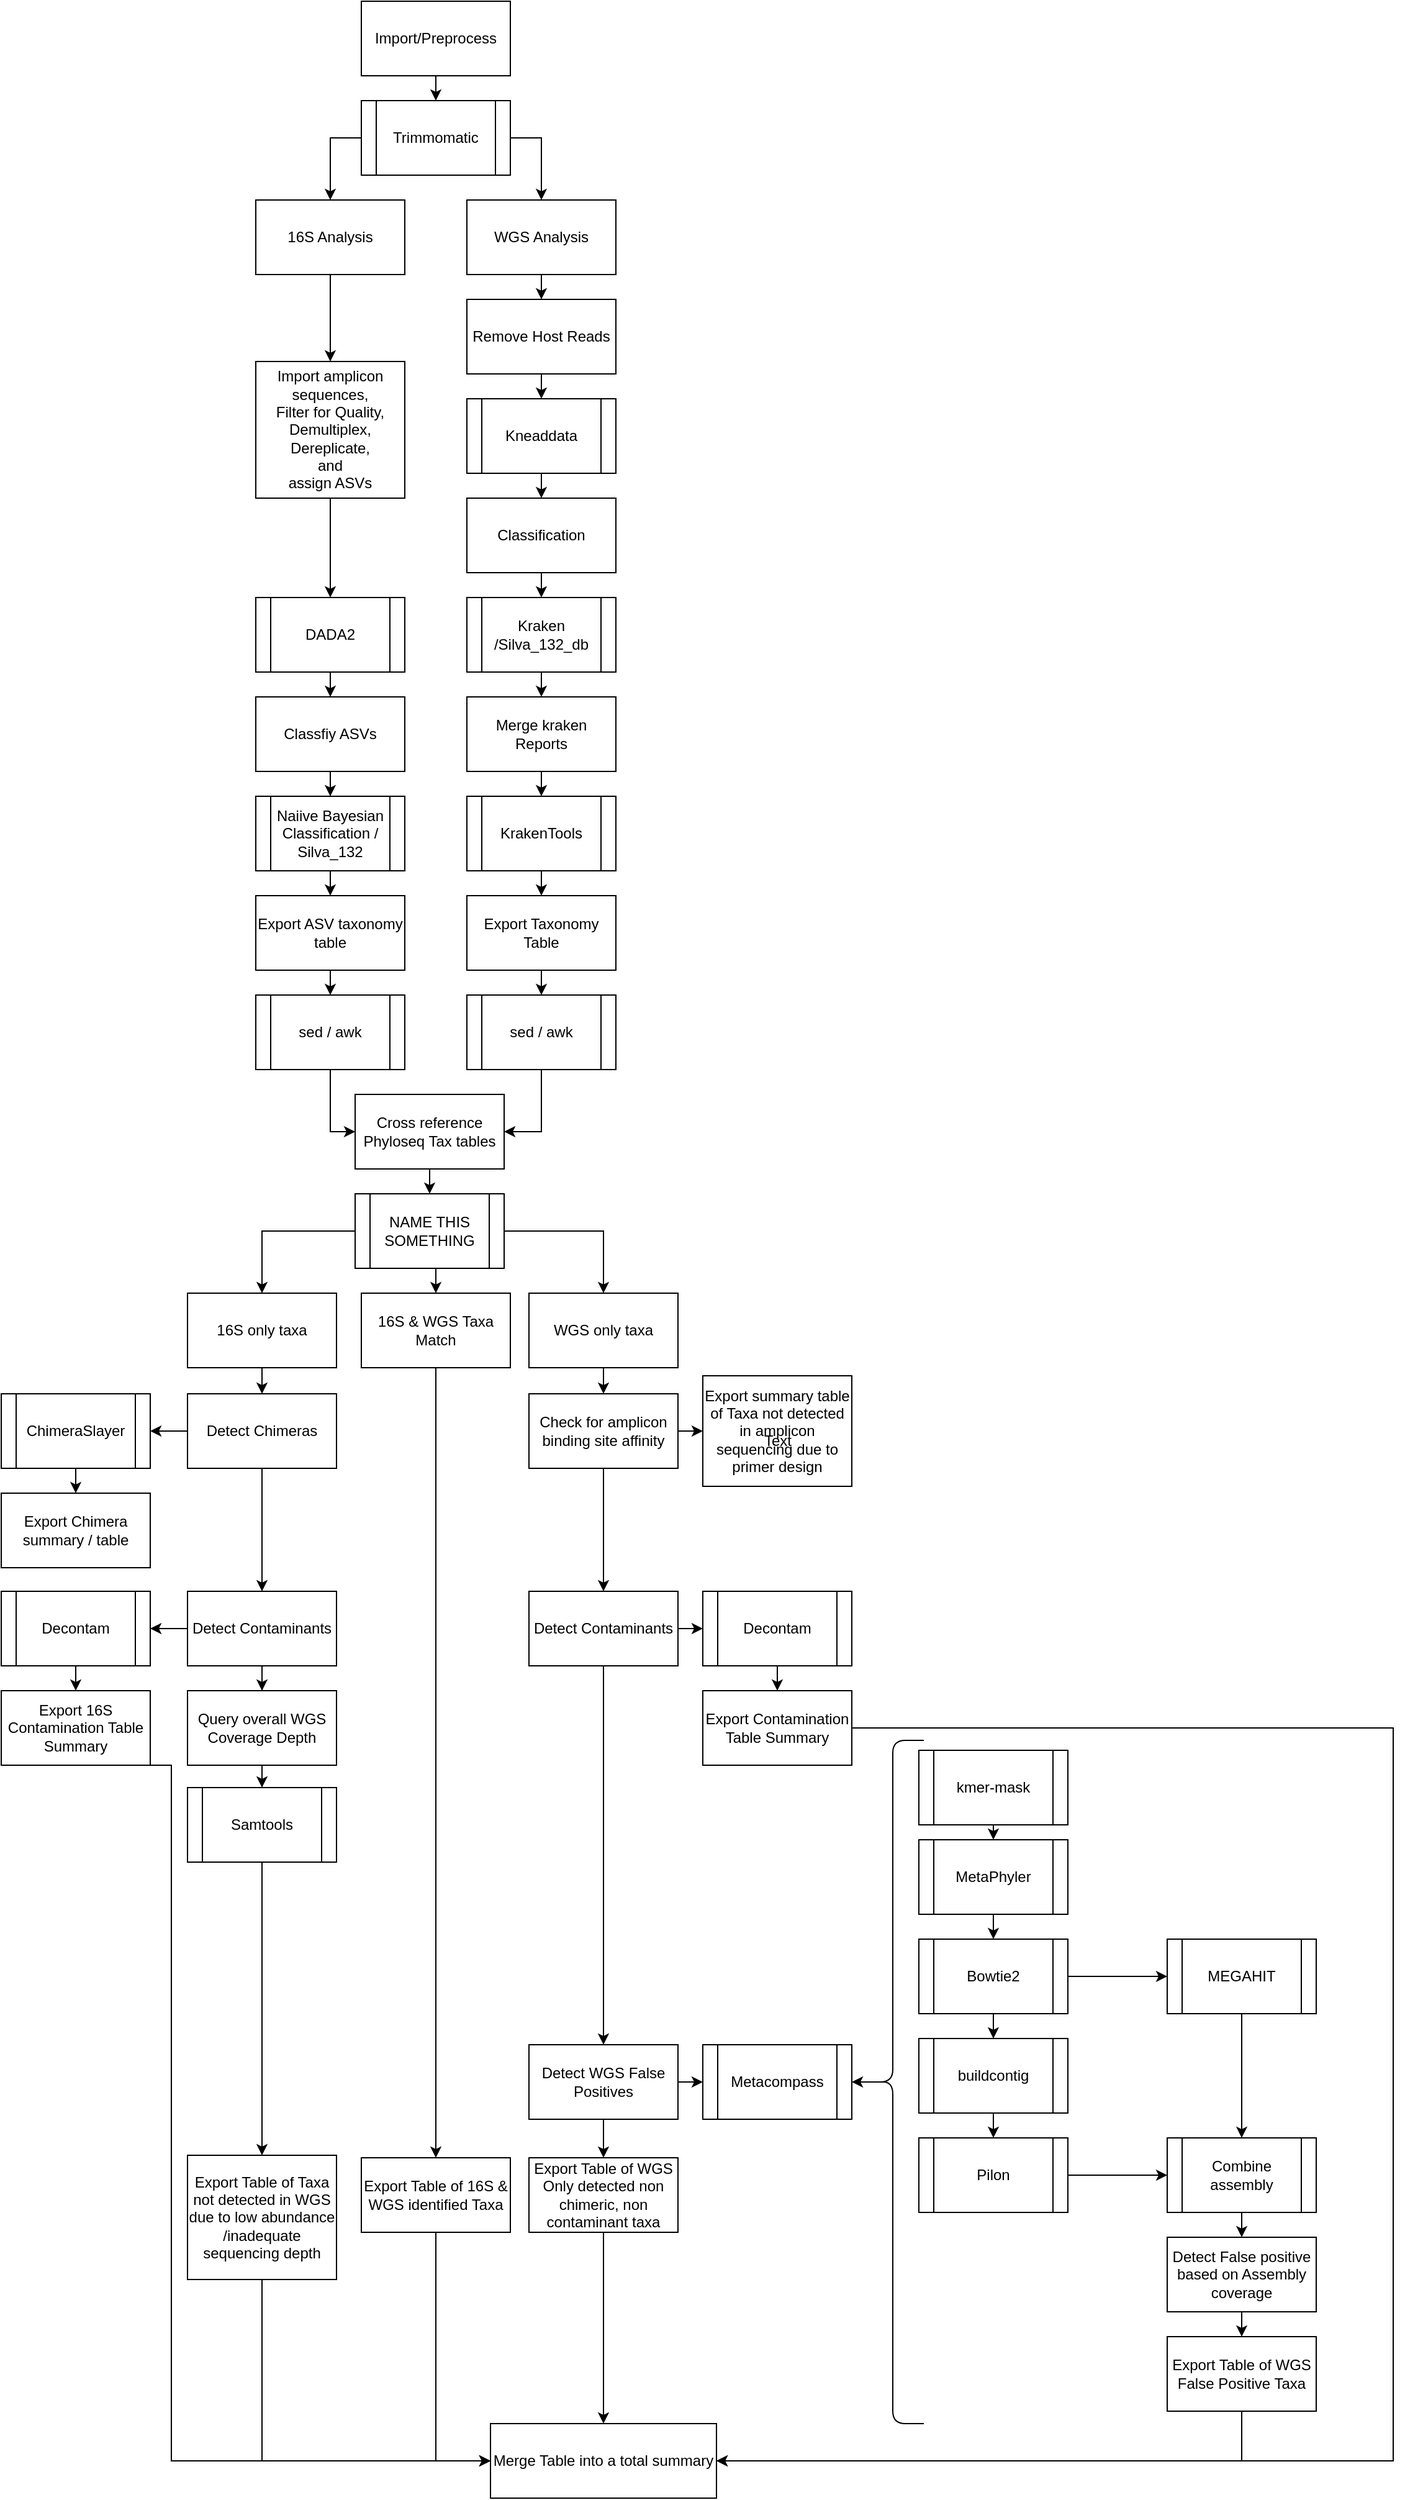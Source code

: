 <mxfile version="12.8.1" type="github">
  <diagram id="aIfodTEEhpYNLTLujZq8" name="Page-1">
    <mxGraphModel dx="1896" dy="1017" grid="1" gridSize="10" guides="1" tooltips="1" connect="1" arrows="1" fold="1" page="1" pageScale="1" pageWidth="850" pageHeight="1100" math="0" shadow="0">
      <root>
        <mxCell id="0" />
        <mxCell id="1" parent="0" />
        <mxCell id="oXm43p7kd8g7W8P687fT-4" value="" style="group" vertex="1" connectable="0" parent="1">
          <mxGeometry x="329" y="96" width="1059" height="2010" as="geometry" />
        </mxCell>
        <mxCell id="oXm43p7kd8g7W8P687fT-2" value="" style="group" vertex="1" connectable="0" parent="oXm43p7kd8g7W8P687fT-4">
          <mxGeometry width="1059" height="2010" as="geometry" />
        </mxCell>
        <mxCell id="L1kEnAJ-R0f61a4gFqN5-141" style="edgeStyle=elbowEdgeStyle;rounded=0;orthogonalLoop=1;jettySize=auto;html=1;exitX=0;exitY=0.5;exitDx=0;exitDy=0;entryX=0.5;entryY=0;entryDx=0;entryDy=0;" parent="oXm43p7kd8g7W8P687fT-2" source="vO8cuKI6ajwZZJrB0dNT-3" target="vO8cuKI6ajwZZJrB0dNT-1" edge="1">
          <mxGeometry relative="1" as="geometry">
            <Array as="points">
              <mxPoint x="265" y="130" />
            </Array>
          </mxGeometry>
        </mxCell>
        <mxCell id="oXm43p7kd8g7W8P687fT-1" value="" style="group;container=1;" vertex="1" connectable="0" parent="oXm43p7kd8g7W8P687fT-2">
          <mxGeometry width="1059" height="2010" as="geometry" />
        </mxCell>
        <mxCell id="vO8cuKI6ajwZZJrB0dNT-2" value="Import/Preprocess" style="rounded=0;whiteSpace=wrap;html=1;" parent="oXm43p7kd8g7W8P687fT-1" vertex="1">
          <mxGeometry x="290" width="120" height="60" as="geometry" />
        </mxCell>
        <mxCell id="vO8cuKI6ajwZZJrB0dNT-3" value="Trimmomatic" style="shape=process;whiteSpace=wrap;html=1;backgroundOutline=1;" parent="oXm43p7kd8g7W8P687fT-1" vertex="1">
          <mxGeometry x="290" y="80" width="120" height="60" as="geometry" />
        </mxCell>
        <mxCell id="vO8cuKI6ajwZZJrB0dNT-4" value="Remove Host Reads" style="rounded=0;whiteSpace=wrap;html=1;" parent="oXm43p7kd8g7W8P687fT-1" vertex="1">
          <mxGeometry x="375" y="240" width="120" height="60" as="geometry" />
        </mxCell>
        <mxCell id="vO8cuKI6ajwZZJrB0dNT-5" value="Kneaddata" style="shape=process;whiteSpace=wrap;html=1;backgroundOutline=1;" parent="oXm43p7kd8g7W8P687fT-1" vertex="1">
          <mxGeometry x="375" y="320" width="120" height="60" as="geometry" />
        </mxCell>
        <mxCell id="vO8cuKI6ajwZZJrB0dNT-6" value="Classification" style="rounded=0;whiteSpace=wrap;html=1;" parent="oXm43p7kd8g7W8P687fT-1" vertex="1">
          <mxGeometry x="375" y="400" width="120" height="60" as="geometry" />
        </mxCell>
        <mxCell id="vO8cuKI6ajwZZJrB0dNT-7" value="Kraken /Silva_132_db" style="shape=process;whiteSpace=wrap;html=1;backgroundOutline=1;" parent="oXm43p7kd8g7W8P687fT-1" vertex="1">
          <mxGeometry x="375" y="480" width="120" height="60" as="geometry" />
        </mxCell>
        <mxCell id="vO8cuKI6ajwZZJrB0dNT-8" value="Merge kraken Reports" style="rounded=0;whiteSpace=wrap;html=1;" parent="oXm43p7kd8g7W8P687fT-1" vertex="1">
          <mxGeometry x="375" y="560" width="120" height="60" as="geometry" />
        </mxCell>
        <mxCell id="vO8cuKI6ajwZZJrB0dNT-9" value="KrakenTools" style="shape=process;whiteSpace=wrap;html=1;backgroundOutline=1;" parent="oXm43p7kd8g7W8P687fT-1" vertex="1">
          <mxGeometry x="375" y="640" width="120" height="60" as="geometry" />
        </mxCell>
        <mxCell id="vO8cuKI6ajwZZJrB0dNT-10" value="WGS Analysis" style="rounded=0;whiteSpace=wrap;html=1;" parent="oXm43p7kd8g7W8P687fT-1" vertex="1">
          <mxGeometry x="375" y="160" width="120" height="60" as="geometry" />
        </mxCell>
        <mxCell id="L1kEnAJ-R0f61a4gFqN5-2" value="Export Taxonomy Table" style="rounded=0;whiteSpace=wrap;html=1;" parent="oXm43p7kd8g7W8P687fT-1" vertex="1">
          <mxGeometry x="375" y="720" width="120" height="60" as="geometry" />
        </mxCell>
        <mxCell id="L1kEnAJ-R0f61a4gFqN5-5" value="sed / awk" style="shape=process;whiteSpace=wrap;html=1;backgroundOutline=1;" parent="oXm43p7kd8g7W8P687fT-1" vertex="1">
          <mxGeometry x="375" y="800" width="120" height="60" as="geometry" />
        </mxCell>
        <mxCell id="L1kEnAJ-R0f61a4gFqN5-6" value="Cross reference Phyloseq Tax tables" style="rounded=0;whiteSpace=wrap;html=1;" parent="oXm43p7kd8g7W8P687fT-1" vertex="1">
          <mxGeometry x="285" y="880" width="120" height="60" as="geometry" />
        </mxCell>
        <mxCell id="L1kEnAJ-R0f61a4gFqN5-7" value="NAME THIS SOMETHING" style="shape=process;whiteSpace=wrap;html=1;backgroundOutline=1;" parent="oXm43p7kd8g7W8P687fT-1" vertex="1">
          <mxGeometry x="285" y="960" width="120" height="60" as="geometry" />
        </mxCell>
        <mxCell id="L1kEnAJ-R0f61a4gFqN5-8" value="16S only taxa" style="rounded=0;whiteSpace=wrap;html=1;" parent="oXm43p7kd8g7W8P687fT-1" vertex="1">
          <mxGeometry x="150" y="1040" width="120" height="60" as="geometry" />
        </mxCell>
        <mxCell id="L1kEnAJ-R0f61a4gFqN5-11" value="Detect Chimeras" style="rounded=0;whiteSpace=wrap;html=1;" parent="oXm43p7kd8g7W8P687fT-1" vertex="1">
          <mxGeometry x="150" y="1121" width="120" height="60" as="geometry" />
        </mxCell>
        <mxCell id="L1kEnAJ-R0f61a4gFqN5-25" value="Detect Contaminants" style="rounded=0;whiteSpace=wrap;html=1;" parent="oXm43p7kd8g7W8P687fT-1" vertex="1">
          <mxGeometry x="150" y="1280" width="120" height="60" as="geometry" />
        </mxCell>
        <mxCell id="L1kEnAJ-R0f61a4gFqN5-27" value="Query overall WGS Coverage Depth" style="rounded=0;whiteSpace=wrap;html=1;" parent="oXm43p7kd8g7W8P687fT-1" vertex="1">
          <mxGeometry x="150" y="1360" width="120" height="60" as="geometry" />
        </mxCell>
        <mxCell id="L1kEnAJ-R0f61a4gFqN5-9" value="16S &amp;amp; WGS Taxa Match" style="rounded=0;whiteSpace=wrap;html=1;" parent="oXm43p7kd8g7W8P687fT-1" vertex="1">
          <mxGeometry x="290" y="1040" width="120" height="60" as="geometry" />
        </mxCell>
        <mxCell id="L1kEnAJ-R0f61a4gFqN5-10" value="WGS only taxa" style="rounded=0;whiteSpace=wrap;html=1;" parent="oXm43p7kd8g7W8P687fT-1" vertex="1">
          <mxGeometry x="425" y="1040" width="120" height="60" as="geometry" />
        </mxCell>
        <mxCell id="L1kEnAJ-R0f61a4gFqN5-15" value="Check for amplicon binding site affinity" style="rounded=0;whiteSpace=wrap;html=1;" parent="oXm43p7kd8g7W8P687fT-1" vertex="1">
          <mxGeometry x="425" y="1121" width="120" height="60" as="geometry" />
        </mxCell>
        <mxCell id="L1kEnAJ-R0f61a4gFqN5-61" value="Export summary table of Taxa not detected in amplicon sequencing due to primer design" style="rounded=0;whiteSpace=wrap;html=1;" parent="oXm43p7kd8g7W8P687fT-1" vertex="1">
          <mxGeometry x="565" y="1106.5" width="120" height="89" as="geometry" />
        </mxCell>
        <mxCell id="L1kEnAJ-R0f61a4gFqN5-21" value="Detect Contaminants" style="rounded=0;whiteSpace=wrap;html=1;" parent="oXm43p7kd8g7W8P687fT-1" vertex="1">
          <mxGeometry x="425" y="1280" width="120" height="60" as="geometry" />
        </mxCell>
        <mxCell id="L1kEnAJ-R0f61a4gFqN5-68" value="Detect WGS False Positives" style="rounded=0;whiteSpace=wrap;html=1;" parent="oXm43p7kd8g7W8P687fT-1" vertex="1">
          <mxGeometry x="425" y="1645" width="120" height="60" as="geometry" />
        </mxCell>
        <mxCell id="L1kEnAJ-R0f61a4gFqN5-23" value="Export Table of WGS Only detected non chimeric, non contaminant taxa" style="rounded=0;whiteSpace=wrap;html=1;" parent="oXm43p7kd8g7W8P687fT-1" vertex="1">
          <mxGeometry x="425" y="1736" width="120" height="60" as="geometry" />
        </mxCell>
        <mxCell id="L1kEnAJ-R0f61a4gFqN5-52" value="Export Chimera summary / table" style="rounded=0;whiteSpace=wrap;html=1;labelBackgroundColor=#ffffff;" parent="oXm43p7kd8g7W8P687fT-1" vertex="1">
          <mxGeometry y="1201" width="120" height="60" as="geometry" />
        </mxCell>
        <mxCell id="L1kEnAJ-R0f61a4gFqN5-55" value="Export 16S Contamination Table Summary" style="rounded=0;whiteSpace=wrap;html=1;labelBackgroundColor=#ffffff;" parent="oXm43p7kd8g7W8P687fT-1" vertex="1">
          <mxGeometry y="1360" width="120" height="60" as="geometry" />
        </mxCell>
        <mxCell id="L1kEnAJ-R0f61a4gFqN5-57" value="Samtools" style="shape=process;whiteSpace=wrap;html=1;backgroundOutline=1;labelBackgroundColor=#ffffff;" parent="oXm43p7kd8g7W8P687fT-1" vertex="1">
          <mxGeometry x="150" y="1438" width="120" height="60" as="geometry" />
        </mxCell>
        <mxCell id="L1kEnAJ-R0f61a4gFqN5-63" value="Decontam" style="shape=process;whiteSpace=wrap;html=1;backgroundOutline=1;labelBackgroundColor=#ffffff;" parent="oXm43p7kd8g7W8P687fT-1" vertex="1">
          <mxGeometry x="565" y="1280" width="120" height="60" as="geometry" />
        </mxCell>
        <mxCell id="L1kEnAJ-R0f61a4gFqN5-65" value="Export Contamination Table Summary" style="rounded=0;whiteSpace=wrap;html=1;labelBackgroundColor=#ffffff;" parent="oXm43p7kd8g7W8P687fT-1" vertex="1">
          <mxGeometry x="565" y="1360" width="120" height="60" as="geometry" />
        </mxCell>
        <mxCell id="L1kEnAJ-R0f61a4gFqN5-74" value="Text" style="text;html=1;align=center;verticalAlign=middle;resizable=0;points=[];;autosize=1;" parent="oXm43p7kd8g7W8P687fT-1" vertex="1">
          <mxGeometry x="605" y="1149" width="40" height="20" as="geometry" />
        </mxCell>
        <mxCell id="L1kEnAJ-R0f61a4gFqN5-81" value="Metacompass" style="shape=process;whiteSpace=wrap;html=1;backgroundOutline=1;labelBackgroundColor=#ffffff;" parent="oXm43p7kd8g7W8P687fT-1" vertex="1">
          <mxGeometry x="565" y="1645" width="120" height="60" as="geometry" />
        </mxCell>
        <mxCell id="L1kEnAJ-R0f61a4gFqN5-83" value="" style="shape=curlyBracket;whiteSpace=wrap;html=1;rounded=1;labelBackgroundColor=#ffffff;" parent="oXm43p7kd8g7W8P687fT-1" vertex="1">
          <mxGeometry x="693" y="1400" width="50" height="550" as="geometry" />
        </mxCell>
        <mxCell id="L1kEnAJ-R0f61a4gFqN5-84" value="kmer-mask" style="shape=process;whiteSpace=wrap;html=1;backgroundOutline=1;labelBackgroundColor=#ffffff;" parent="oXm43p7kd8g7W8P687fT-1" vertex="1">
          <mxGeometry x="739" y="1408" width="120" height="60" as="geometry" />
        </mxCell>
        <mxCell id="L1kEnAJ-R0f61a4gFqN5-85" value="MetaPhyler" style="shape=process;whiteSpace=wrap;html=1;backgroundOutline=1;labelBackgroundColor=#ffffff;" parent="oXm43p7kd8g7W8P687fT-1" vertex="1">
          <mxGeometry x="739" y="1480" width="120" height="60" as="geometry" />
        </mxCell>
        <mxCell id="L1kEnAJ-R0f61a4gFqN5-87" value="Bowtie2" style="shape=process;whiteSpace=wrap;html=1;backgroundOutline=1;labelBackgroundColor=#ffffff;" parent="oXm43p7kd8g7W8P687fT-1" vertex="1">
          <mxGeometry x="739" y="1560" width="120" height="60" as="geometry" />
        </mxCell>
        <mxCell id="L1kEnAJ-R0f61a4gFqN5-95" value="MEGAHIT" style="shape=process;whiteSpace=wrap;html=1;backgroundOutline=1;labelBackgroundColor=#ffffff;" parent="oXm43p7kd8g7W8P687fT-1" vertex="1">
          <mxGeometry x="939" y="1560" width="120" height="60" as="geometry" />
        </mxCell>
        <mxCell id="L1kEnAJ-R0f61a4gFqN5-89" value="buildcontig" style="shape=process;whiteSpace=wrap;html=1;backgroundOutline=1;labelBackgroundColor=#ffffff;" parent="oXm43p7kd8g7W8P687fT-1" vertex="1">
          <mxGeometry x="739" y="1640" width="120" height="60" as="geometry" />
        </mxCell>
        <mxCell id="L1kEnAJ-R0f61a4gFqN5-91" value="Pilon" style="shape=process;whiteSpace=wrap;html=1;backgroundOutline=1;labelBackgroundColor=#ffffff;" parent="oXm43p7kd8g7W8P687fT-1" vertex="1">
          <mxGeometry x="739" y="1720" width="120" height="60" as="geometry" />
        </mxCell>
        <mxCell id="L1kEnAJ-R0f61a4gFqN5-93" value="Combine assembly" style="shape=process;whiteSpace=wrap;html=1;backgroundOutline=1;labelBackgroundColor=#ffffff;" parent="oXm43p7kd8g7W8P687fT-1" vertex="1">
          <mxGeometry x="939" y="1720" width="120" height="60" as="geometry" />
        </mxCell>
        <mxCell id="L1kEnAJ-R0f61a4gFqN5-100" value="Detect False positive based on Assembly coverage" style="rounded=0;whiteSpace=wrap;html=1;labelBackgroundColor=#ffffff;" parent="oXm43p7kd8g7W8P687fT-1" vertex="1">
          <mxGeometry x="939" y="1800" width="120" height="60" as="geometry" />
        </mxCell>
        <mxCell id="L1kEnAJ-R0f61a4gFqN5-119" value="Merge Table into a total summary" style="rounded=0;whiteSpace=wrap;html=1;labelBackgroundColor=#ffffff;" parent="oXm43p7kd8g7W8P687fT-1" vertex="1">
          <mxGeometry x="394" y="1950" width="182" height="60" as="geometry" />
        </mxCell>
        <mxCell id="L1kEnAJ-R0f61a4gFqN5-143" style="edgeStyle=elbowEdgeStyle;rounded=0;orthogonalLoop=1;jettySize=auto;html=1;exitX=0.5;exitY=1;exitDx=0;exitDy=0;entryX=0.5;entryY=0;entryDx=0;entryDy=0;" parent="oXm43p7kd8g7W8P687fT-1" source="vO8cuKI6ajwZZJrB0dNT-2" target="vO8cuKI6ajwZZJrB0dNT-3" edge="1">
          <mxGeometry relative="1" as="geometry" />
        </mxCell>
        <mxCell id="L1kEnAJ-R0f61a4gFqN5-134" style="edgeStyle=elbowEdgeStyle;rounded=0;orthogonalLoop=1;jettySize=auto;html=1;exitX=0.5;exitY=1;exitDx=0;exitDy=0;entryX=0.5;entryY=0;entryDx=0;entryDy=0;" parent="oXm43p7kd8g7W8P687fT-1" source="vO8cuKI6ajwZZJrB0dNT-4" target="vO8cuKI6ajwZZJrB0dNT-5" edge="1">
          <mxGeometry relative="1" as="geometry" />
        </mxCell>
        <mxCell id="L1kEnAJ-R0f61a4gFqN5-135" style="edgeStyle=elbowEdgeStyle;rounded=0;orthogonalLoop=1;jettySize=auto;html=1;exitX=0.5;exitY=1;exitDx=0;exitDy=0;" parent="oXm43p7kd8g7W8P687fT-1" source="vO8cuKI6ajwZZJrB0dNT-5" target="vO8cuKI6ajwZZJrB0dNT-6" edge="1">
          <mxGeometry relative="1" as="geometry" />
        </mxCell>
        <mxCell id="L1kEnAJ-R0f61a4gFqN5-136" style="edgeStyle=elbowEdgeStyle;rounded=0;orthogonalLoop=1;jettySize=auto;html=1;exitX=0.5;exitY=1;exitDx=0;exitDy=0;" parent="oXm43p7kd8g7W8P687fT-1" source="vO8cuKI6ajwZZJrB0dNT-6" target="vO8cuKI6ajwZZJrB0dNT-7" edge="1">
          <mxGeometry relative="1" as="geometry" />
        </mxCell>
        <mxCell id="L1kEnAJ-R0f61a4gFqN5-137" style="edgeStyle=elbowEdgeStyle;rounded=0;orthogonalLoop=1;jettySize=auto;html=1;exitX=0.5;exitY=1;exitDx=0;exitDy=0;" parent="oXm43p7kd8g7W8P687fT-1" source="vO8cuKI6ajwZZJrB0dNT-7" target="vO8cuKI6ajwZZJrB0dNT-8" edge="1">
          <mxGeometry relative="1" as="geometry" />
        </mxCell>
        <mxCell id="L1kEnAJ-R0f61a4gFqN5-138" style="edgeStyle=elbowEdgeStyle;rounded=0;orthogonalLoop=1;jettySize=auto;html=1;exitX=0.5;exitY=1;exitDx=0;exitDy=0;entryX=0.5;entryY=0;entryDx=0;entryDy=0;" parent="oXm43p7kd8g7W8P687fT-1" source="vO8cuKI6ajwZZJrB0dNT-8" target="vO8cuKI6ajwZZJrB0dNT-9" edge="1">
          <mxGeometry relative="1" as="geometry" />
        </mxCell>
        <mxCell id="L1kEnAJ-R0f61a4gFqN5-142" style="edgeStyle=elbowEdgeStyle;rounded=0;orthogonalLoop=1;jettySize=auto;html=1;exitX=1;exitY=0.5;exitDx=0;exitDy=0;entryX=0.5;entryY=0;entryDx=0;entryDy=0;" parent="oXm43p7kd8g7W8P687fT-1" source="vO8cuKI6ajwZZJrB0dNT-3" target="vO8cuKI6ajwZZJrB0dNT-10" edge="1">
          <mxGeometry relative="1" as="geometry">
            <Array as="points">
              <mxPoint x="435" y="134" />
              <mxPoint x="441" y="134" />
              <mxPoint x="512" y="236" />
            </Array>
          </mxGeometry>
        </mxCell>
        <mxCell id="L1kEnAJ-R0f61a4gFqN5-133" style="edgeStyle=elbowEdgeStyle;rounded=0;orthogonalLoop=1;jettySize=auto;html=1;exitX=0.5;exitY=1;exitDx=0;exitDy=0;entryX=0.5;entryY=0;entryDx=0;entryDy=0;" parent="oXm43p7kd8g7W8P687fT-1" source="vO8cuKI6ajwZZJrB0dNT-10" target="vO8cuKI6ajwZZJrB0dNT-4" edge="1">
          <mxGeometry relative="1" as="geometry" />
        </mxCell>
        <mxCell id="L1kEnAJ-R0f61a4gFqN5-139" style="edgeStyle=elbowEdgeStyle;rounded=0;orthogonalLoop=1;jettySize=auto;html=1;exitX=0.5;exitY=1;exitDx=0;exitDy=0;entryX=0.5;entryY=0;entryDx=0;entryDy=0;" parent="oXm43p7kd8g7W8P687fT-1" source="vO8cuKI6ajwZZJrB0dNT-9" target="L1kEnAJ-R0f61a4gFqN5-2" edge="1">
          <mxGeometry relative="1" as="geometry" />
        </mxCell>
        <mxCell id="L1kEnAJ-R0f61a4gFqN5-140" style="edgeStyle=elbowEdgeStyle;rounded=0;orthogonalLoop=1;jettySize=auto;html=1;exitX=0.5;exitY=1;exitDx=0;exitDy=0;entryX=0.5;entryY=0;entryDx=0;entryDy=0;" parent="oXm43p7kd8g7W8P687fT-1" source="L1kEnAJ-R0f61a4gFqN5-2" target="L1kEnAJ-R0f61a4gFqN5-5" edge="1">
          <mxGeometry relative="1" as="geometry" />
        </mxCell>
        <mxCell id="L1kEnAJ-R0f61a4gFqN5-115" style="edgeStyle=elbowEdgeStyle;rounded=0;orthogonalLoop=1;jettySize=auto;html=1;exitX=0.5;exitY=1;exitDx=0;exitDy=0;entryX=1;entryY=0.5;entryDx=0;entryDy=0;" parent="oXm43p7kd8g7W8P687fT-1" source="L1kEnAJ-R0f61a4gFqN5-5" target="L1kEnAJ-R0f61a4gFqN5-6" edge="1">
          <mxGeometry relative="1" as="geometry">
            <Array as="points">
              <mxPoint x="435" y="894" />
              <mxPoint x="512" y="986" />
            </Array>
          </mxGeometry>
        </mxCell>
        <mxCell id="L1kEnAJ-R0f61a4gFqN5-144" style="edgeStyle=elbowEdgeStyle;rounded=0;orthogonalLoop=1;jettySize=auto;html=1;exitX=0.5;exitY=1;exitDx=0;exitDy=0;entryX=0.5;entryY=0;entryDx=0;entryDy=0;" parent="oXm43p7kd8g7W8P687fT-1" source="L1kEnAJ-R0f61a4gFqN5-6" target="L1kEnAJ-R0f61a4gFqN5-7" edge="1">
          <mxGeometry relative="1" as="geometry" />
        </mxCell>
        <mxCell id="L1kEnAJ-R0f61a4gFqN5-19" style="edgeStyle=orthogonalEdgeStyle;rounded=0;orthogonalLoop=1;jettySize=auto;html=1;exitX=0;exitY=0.5;exitDx=0;exitDy=0;entryX=0.5;entryY=0;entryDx=0;entryDy=0;" parent="oXm43p7kd8g7W8P687fT-1" source="L1kEnAJ-R0f61a4gFqN5-7" target="L1kEnAJ-R0f61a4gFqN5-8" edge="1">
          <mxGeometry relative="1" as="geometry" />
        </mxCell>
        <mxCell id="L1kEnAJ-R0f61a4gFqN5-12" value="" style="edgeStyle=orthogonalEdgeStyle;rounded=0;orthogonalLoop=1;jettySize=auto;html=1;" parent="oXm43p7kd8g7W8P687fT-1" source="L1kEnAJ-R0f61a4gFqN5-8" target="L1kEnAJ-R0f61a4gFqN5-11" edge="1">
          <mxGeometry relative="1" as="geometry" />
        </mxCell>
        <mxCell id="L1kEnAJ-R0f61a4gFqN5-26" value="" style="edgeStyle=orthogonalEdgeStyle;rounded=0;orthogonalLoop=1;jettySize=auto;html=1;" parent="oXm43p7kd8g7W8P687fT-1" source="L1kEnAJ-R0f61a4gFqN5-11" target="L1kEnAJ-R0f61a4gFqN5-25" edge="1">
          <mxGeometry relative="1" as="geometry" />
        </mxCell>
        <mxCell id="L1kEnAJ-R0f61a4gFqN5-28" value="" style="edgeStyle=orthogonalEdgeStyle;rounded=0;orthogonalLoop=1;jettySize=auto;html=1;" parent="oXm43p7kd8g7W8P687fT-1" source="L1kEnAJ-R0f61a4gFqN5-25" target="L1kEnAJ-R0f61a4gFqN5-27" edge="1">
          <mxGeometry relative="1" as="geometry" />
        </mxCell>
        <mxCell id="L1kEnAJ-R0f61a4gFqN5-18" style="edgeStyle=orthogonalEdgeStyle;rounded=0;orthogonalLoop=1;jettySize=auto;html=1;exitX=0.5;exitY=1;exitDx=0;exitDy=0;entryX=0.5;entryY=0;entryDx=0;entryDy=0;" parent="oXm43p7kd8g7W8P687fT-1" source="L1kEnAJ-R0f61a4gFqN5-7" target="L1kEnAJ-R0f61a4gFqN5-9" edge="1">
          <mxGeometry relative="1" as="geometry" />
        </mxCell>
        <mxCell id="L1kEnAJ-R0f61a4gFqN5-20" style="edgeStyle=orthogonalEdgeStyle;rounded=0;orthogonalLoop=1;jettySize=auto;html=1;exitX=1;exitY=0.5;exitDx=0;exitDy=0;entryX=0.5;entryY=0;entryDx=0;entryDy=0;" parent="oXm43p7kd8g7W8P687fT-1" source="L1kEnAJ-R0f61a4gFqN5-7" target="L1kEnAJ-R0f61a4gFqN5-10" edge="1">
          <mxGeometry relative="1" as="geometry" />
        </mxCell>
        <mxCell id="L1kEnAJ-R0f61a4gFqN5-16" value="" style="edgeStyle=orthogonalEdgeStyle;rounded=0;orthogonalLoop=1;jettySize=auto;html=1;" parent="oXm43p7kd8g7W8P687fT-1" source="L1kEnAJ-R0f61a4gFqN5-10" target="L1kEnAJ-R0f61a4gFqN5-15" edge="1">
          <mxGeometry relative="1" as="geometry" />
        </mxCell>
        <mxCell id="L1kEnAJ-R0f61a4gFqN5-111" style="edgeStyle=elbowEdgeStyle;rounded=0;orthogonalLoop=1;jettySize=auto;html=1;exitX=1;exitY=0.5;exitDx=0;exitDy=0;" parent="oXm43p7kd8g7W8P687fT-1" source="L1kEnAJ-R0f61a4gFqN5-15" target="L1kEnAJ-R0f61a4gFqN5-61" edge="1">
          <mxGeometry relative="1" as="geometry" />
        </mxCell>
        <mxCell id="L1kEnAJ-R0f61a4gFqN5-22" value="" style="edgeStyle=orthogonalEdgeStyle;rounded=0;orthogonalLoop=1;jettySize=auto;html=1;" parent="oXm43p7kd8g7W8P687fT-1" source="L1kEnAJ-R0f61a4gFqN5-15" target="L1kEnAJ-R0f61a4gFqN5-21" edge="1">
          <mxGeometry relative="1" as="geometry" />
        </mxCell>
        <mxCell id="L1kEnAJ-R0f61a4gFqN5-69" value="" style="edgeStyle=elbowEdgeStyle;rounded=0;orthogonalLoop=1;jettySize=auto;html=1;" parent="oXm43p7kd8g7W8P687fT-1" source="L1kEnAJ-R0f61a4gFqN5-21" target="L1kEnAJ-R0f61a4gFqN5-68" edge="1">
          <mxGeometry relative="1" as="geometry" />
        </mxCell>
        <mxCell id="L1kEnAJ-R0f61a4gFqN5-110" style="edgeStyle=elbowEdgeStyle;rounded=0;orthogonalLoop=1;jettySize=auto;html=1;exitX=0.5;exitY=1;exitDx=0;exitDy=0;entryX=0.5;entryY=0;entryDx=0;entryDy=0;" parent="oXm43p7kd8g7W8P687fT-1" source="L1kEnAJ-R0f61a4gFqN5-68" target="L1kEnAJ-R0f61a4gFqN5-23" edge="1">
          <mxGeometry relative="1" as="geometry" />
        </mxCell>
        <mxCell id="L1kEnAJ-R0f61a4gFqN5-113" style="edgeStyle=elbowEdgeStyle;rounded=0;orthogonalLoop=1;jettySize=auto;html=1;exitX=0.5;exitY=1;exitDx=0;exitDy=0;entryX=0.5;entryY=0;entryDx=0;entryDy=0;" parent="oXm43p7kd8g7W8P687fT-1" source="L1kEnAJ-R0f61a4gFqN5-27" target="L1kEnAJ-R0f61a4gFqN5-57" edge="1">
          <mxGeometry relative="1" as="geometry" />
        </mxCell>
        <mxCell id="L1kEnAJ-R0f61a4gFqN5-64" style="edgeStyle=elbowEdgeStyle;rounded=0;orthogonalLoop=1;jettySize=auto;html=1;exitX=1;exitY=0.5;exitDx=0;exitDy=0;entryX=0;entryY=0.5;entryDx=0;entryDy=0;" parent="oXm43p7kd8g7W8P687fT-1" source="L1kEnAJ-R0f61a4gFqN5-21" target="L1kEnAJ-R0f61a4gFqN5-63" edge="1">
          <mxGeometry relative="1" as="geometry" />
        </mxCell>
        <mxCell id="L1kEnAJ-R0f61a4gFqN5-66" style="edgeStyle=elbowEdgeStyle;rounded=0;orthogonalLoop=1;jettySize=auto;html=1;exitX=0.5;exitY=1;exitDx=0;exitDy=0;entryX=0.5;entryY=0;entryDx=0;entryDy=0;" parent="oXm43p7kd8g7W8P687fT-1" source="L1kEnAJ-R0f61a4gFqN5-63" target="L1kEnAJ-R0f61a4gFqN5-65" edge="1">
          <mxGeometry relative="1" as="geometry" />
        </mxCell>
        <mxCell id="L1kEnAJ-R0f61a4gFqN5-82" style="edgeStyle=elbowEdgeStyle;rounded=0;orthogonalLoop=1;jettySize=auto;html=1;exitX=1;exitY=0.5;exitDx=0;exitDy=0;entryX=0;entryY=0.5;entryDx=0;entryDy=0;" parent="oXm43p7kd8g7W8P687fT-1" source="L1kEnAJ-R0f61a4gFqN5-68" target="L1kEnAJ-R0f61a4gFqN5-81" edge="1">
          <mxGeometry relative="1" as="geometry" />
        </mxCell>
        <mxCell id="L1kEnAJ-R0f61a4gFqN5-108" style="edgeStyle=elbowEdgeStyle;rounded=0;orthogonalLoop=1;jettySize=auto;html=1;exitX=0.1;exitY=0.5;exitDx=0;exitDy=0;exitPerimeter=0;entryX=1;entryY=0.5;entryDx=0;entryDy=0;" parent="oXm43p7kd8g7W8P687fT-1" source="L1kEnAJ-R0f61a4gFqN5-83" target="L1kEnAJ-R0f61a4gFqN5-81" edge="1">
          <mxGeometry relative="1" as="geometry" />
        </mxCell>
        <mxCell id="L1kEnAJ-R0f61a4gFqN5-86" value="" style="edgeStyle=elbowEdgeStyle;rounded=0;orthogonalLoop=1;jettySize=auto;html=1;" parent="oXm43p7kd8g7W8P687fT-1" source="L1kEnAJ-R0f61a4gFqN5-84" target="L1kEnAJ-R0f61a4gFqN5-85" edge="1">
          <mxGeometry relative="1" as="geometry" />
        </mxCell>
        <mxCell id="L1kEnAJ-R0f61a4gFqN5-88" value="" style="edgeStyle=elbowEdgeStyle;rounded=0;orthogonalLoop=1;jettySize=auto;html=1;" parent="oXm43p7kd8g7W8P687fT-1" source="L1kEnAJ-R0f61a4gFqN5-85" target="L1kEnAJ-R0f61a4gFqN5-87" edge="1">
          <mxGeometry relative="1" as="geometry" />
        </mxCell>
        <mxCell id="L1kEnAJ-R0f61a4gFqN5-96" value="" style="edgeStyle=elbowEdgeStyle;rounded=0;orthogonalLoop=1;jettySize=auto;html=1;" parent="oXm43p7kd8g7W8P687fT-1" source="L1kEnAJ-R0f61a4gFqN5-87" target="L1kEnAJ-R0f61a4gFqN5-95" edge="1">
          <mxGeometry relative="1" as="geometry" />
        </mxCell>
        <mxCell id="L1kEnAJ-R0f61a4gFqN5-90" value="" style="edgeStyle=elbowEdgeStyle;rounded=0;orthogonalLoop=1;jettySize=auto;html=1;" parent="oXm43p7kd8g7W8P687fT-1" source="L1kEnAJ-R0f61a4gFqN5-87" target="L1kEnAJ-R0f61a4gFqN5-89" edge="1">
          <mxGeometry relative="1" as="geometry" />
        </mxCell>
        <mxCell id="L1kEnAJ-R0f61a4gFqN5-92" value="" style="edgeStyle=elbowEdgeStyle;rounded=0;orthogonalLoop=1;jettySize=auto;html=1;" parent="oXm43p7kd8g7W8P687fT-1" source="L1kEnAJ-R0f61a4gFqN5-89" target="L1kEnAJ-R0f61a4gFqN5-91" edge="1">
          <mxGeometry relative="1" as="geometry" />
        </mxCell>
        <mxCell id="L1kEnAJ-R0f61a4gFqN5-99" style="edgeStyle=elbowEdgeStyle;rounded=0;orthogonalLoop=1;jettySize=auto;html=1;exitX=0.5;exitY=1;exitDx=0;exitDy=0;" parent="oXm43p7kd8g7W8P687fT-1" source="L1kEnAJ-R0f61a4gFqN5-95" target="L1kEnAJ-R0f61a4gFqN5-93" edge="1">
          <mxGeometry relative="1" as="geometry" />
        </mxCell>
        <mxCell id="L1kEnAJ-R0f61a4gFqN5-94" value="" style="edgeStyle=elbowEdgeStyle;rounded=0;orthogonalLoop=1;jettySize=auto;html=1;" parent="oXm43p7kd8g7W8P687fT-1" source="L1kEnAJ-R0f61a4gFqN5-91" target="L1kEnAJ-R0f61a4gFqN5-93" edge="1">
          <mxGeometry relative="1" as="geometry" />
        </mxCell>
        <mxCell id="L1kEnAJ-R0f61a4gFqN5-101" style="edgeStyle=elbowEdgeStyle;rounded=0;orthogonalLoop=1;jettySize=auto;html=1;exitX=0.5;exitY=1;exitDx=0;exitDy=0;entryX=0.5;entryY=0;entryDx=0;entryDy=0;" parent="oXm43p7kd8g7W8P687fT-1" source="L1kEnAJ-R0f61a4gFqN5-93" target="L1kEnAJ-R0f61a4gFqN5-100" edge="1">
          <mxGeometry relative="1" as="geometry" />
        </mxCell>
        <mxCell id="L1kEnAJ-R0f61a4gFqN5-123" style="edgeStyle=elbowEdgeStyle;rounded=0;orthogonalLoop=1;jettySize=auto;html=1;exitX=0.5;exitY=1;exitDx=0;exitDy=0;" parent="oXm43p7kd8g7W8P687fT-1" source="L1kEnAJ-R0f61a4gFqN5-23" target="L1kEnAJ-R0f61a4gFqN5-119" edge="1">
          <mxGeometry relative="1" as="geometry" />
        </mxCell>
        <mxCell id="L1kEnAJ-R0f61a4gFqN5-120" style="edgeStyle=elbowEdgeStyle;rounded=0;orthogonalLoop=1;jettySize=auto;html=1;exitX=0.5;exitY=1;exitDx=0;exitDy=0;entryX=0;entryY=0.5;entryDx=0;entryDy=0;" parent="oXm43p7kd8g7W8P687fT-1" source="L1kEnAJ-R0f61a4gFqN5-55" target="L1kEnAJ-R0f61a4gFqN5-119" edge="1">
          <mxGeometry relative="1" as="geometry">
            <Array as="points">
              <mxPoint x="137" y="1786" />
            </Array>
          </mxGeometry>
        </mxCell>
        <mxCell id="L1kEnAJ-R0f61a4gFqN5-124" style="edgeStyle=elbowEdgeStyle;rounded=0;orthogonalLoop=1;jettySize=auto;html=1;exitX=1;exitY=0.5;exitDx=0;exitDy=0;entryX=1;entryY=0.5;entryDx=0;entryDy=0;" parent="oXm43p7kd8g7W8P687fT-1" source="L1kEnAJ-R0f61a4gFqN5-65" target="L1kEnAJ-R0f61a4gFqN5-119" edge="1">
          <mxGeometry relative="1" as="geometry">
            <Array as="points">
              <mxPoint x="1121" y="1534" />
              <mxPoint x="1050" y="1116" />
              <mxPoint x="1200" y="1836" />
            </Array>
          </mxGeometry>
        </mxCell>
        <mxCell id="L1kEnAJ-R0f61a4gFqN5-117" style="edgeStyle=elbowEdgeStyle;rounded=0;orthogonalLoop=1;jettySize=auto;html=1;exitX=0.5;exitY=1;exitDx=0;exitDy=0;entryX=0;entryY=0.5;entryDx=0;entryDy=0;" parent="oXm43p7kd8g7W8P687fT-2" source="z1Qga7K4hBXqa47U3bRo-28" target="L1kEnAJ-R0f61a4gFqN5-6" edge="1">
          <mxGeometry relative="1" as="geometry">
            <Array as="points">
              <mxPoint x="265" y="880" />
            </Array>
          </mxGeometry>
        </mxCell>
        <mxCell id="L1kEnAJ-R0f61a4gFqN5-35" style="edgeStyle=orthogonalEdgeStyle;rounded=0;orthogonalLoop=1;jettySize=auto;html=1;exitX=0;exitY=0.5;exitDx=0;exitDy=0;entryX=1;entryY=0.5;entryDx=0;entryDy=0;" parent="oXm43p7kd8g7W8P687fT-2" source="L1kEnAJ-R0f61a4gFqN5-25" target="L1kEnAJ-R0f61a4gFqN5-34" edge="1">
          <mxGeometry relative="1" as="geometry" />
        </mxCell>
        <mxCell id="L1kEnAJ-R0f61a4gFqN5-56" style="edgeStyle=elbowEdgeStyle;rounded=0;orthogonalLoop=1;jettySize=auto;html=1;exitX=0.5;exitY=1;exitDx=0;exitDy=0;" parent="oXm43p7kd8g7W8P687fT-2" source="L1kEnAJ-R0f61a4gFqN5-34" target="L1kEnAJ-R0f61a4gFqN5-55" edge="1">
          <mxGeometry relative="1" as="geometry" />
        </mxCell>
        <mxCell id="L1kEnAJ-R0f61a4gFqN5-103" value="" style="edgeStyle=elbowEdgeStyle;rounded=0;orthogonalLoop=1;jettySize=auto;html=1;" parent="oXm43p7kd8g7W8P687fT-2" source="L1kEnAJ-R0f61a4gFqN5-100" target="L1kEnAJ-R0f61a4gFqN5-102" edge="1">
          <mxGeometry relative="1" as="geometry" />
        </mxCell>
        <mxCell id="L1kEnAJ-R0f61a4gFqN5-126" style="edgeStyle=elbowEdgeStyle;rounded=0;orthogonalLoop=1;jettySize=auto;html=1;exitX=0.5;exitY=1;exitDx=0;exitDy=0;entryX=1;entryY=0.5;entryDx=0;entryDy=0;" parent="oXm43p7kd8g7W8P687fT-2" source="L1kEnAJ-R0f61a4gFqN5-102" target="L1kEnAJ-R0f61a4gFqN5-119" edge="1">
          <mxGeometry relative="1" as="geometry">
            <Array as="points">
              <mxPoint x="999" y="1950" />
            </Array>
          </mxGeometry>
        </mxCell>
        <mxCell id="oXm43p7kd8g7W8P687fT-3" value="" style="group" vertex="1" connectable="0" parent="oXm43p7kd8g7W8P687fT-2">
          <mxGeometry y="160" width="1059" height="1780" as="geometry" />
        </mxCell>
        <mxCell id="z1Qga7K4hBXqa47U3bRo-22" value="Import amplicon sequences, &lt;br&gt;Filter for Quality, Demultiplex, Dereplicate, &lt;br&gt;and &lt;br&gt;assign ASVs" style="rounded=0;whiteSpace=wrap;html=1;" parent="oXm43p7kd8g7W8P687fT-3" vertex="1">
          <mxGeometry x="205" y="130" width="120" height="110" as="geometry" />
        </mxCell>
        <mxCell id="z1Qga7K4hBXqa47U3bRo-24" value="DADA2" style="shape=process;whiteSpace=wrap;html=1;backgroundOutline=1;" parent="oXm43p7kd8g7W8P687fT-3" vertex="1">
          <mxGeometry x="205" y="320" width="120" height="60" as="geometry" />
        </mxCell>
        <mxCell id="z1Qga7K4hBXqa47U3bRo-25" value="Classfiy ASVs" style="rounded=0;whiteSpace=wrap;html=1;" parent="oXm43p7kd8g7W8P687fT-3" vertex="1">
          <mxGeometry x="205" y="400" width="120" height="60" as="geometry" />
        </mxCell>
        <mxCell id="z1Qga7K4hBXqa47U3bRo-26" value="Naiive Bayesian Classification / Silva_132" style="shape=process;whiteSpace=wrap;html=1;backgroundOutline=1;" parent="oXm43p7kd8g7W8P687fT-3" vertex="1">
          <mxGeometry x="205" y="480" width="120" height="60" as="geometry" />
        </mxCell>
        <mxCell id="z1Qga7K4hBXqa47U3bRo-27" value="Export ASV taxonomy table" style="rounded=0;whiteSpace=wrap;html=1;" parent="oXm43p7kd8g7W8P687fT-3" vertex="1">
          <mxGeometry x="205" y="560" width="120" height="60" as="geometry" />
        </mxCell>
        <mxCell id="z1Qga7K4hBXqa47U3bRo-28" value="sed / awk" style="shape=process;whiteSpace=wrap;html=1;backgroundOutline=1;" parent="oXm43p7kd8g7W8P687fT-3" vertex="1">
          <mxGeometry x="205" y="640" width="120" height="60" as="geometry" />
        </mxCell>
        <mxCell id="vO8cuKI6ajwZZJrB0dNT-1" value="16S Analysis" style="rounded=0;whiteSpace=wrap;html=1;" parent="oXm43p7kd8g7W8P687fT-3" vertex="1">
          <mxGeometry x="205" width="120" height="60" as="geometry" />
        </mxCell>
        <mxCell id="L1kEnAJ-R0f61a4gFqN5-34" value="Decontam" style="shape=process;whiteSpace=wrap;html=1;backgroundOutline=1;" parent="oXm43p7kd8g7W8P687fT-3" vertex="1">
          <mxGeometry y="1120" width="120" height="60" as="geometry" />
        </mxCell>
        <mxCell id="L1kEnAJ-R0f61a4gFqN5-102" value="Export Table of WGS False Positive Taxa" style="rounded=0;whiteSpace=wrap;html=1;labelBackgroundColor=#ffffff;" parent="oXm43p7kd8g7W8P687fT-3" vertex="1">
          <mxGeometry x="939" y="1720" width="120" height="60" as="geometry" />
        </mxCell>
        <mxCell id="L1kEnAJ-R0f61a4gFqN5-131" style="edgeStyle=elbowEdgeStyle;rounded=0;orthogonalLoop=1;jettySize=auto;html=1;exitX=0.5;exitY=1;exitDx=0;exitDy=0;entryX=0.5;entryY=0;entryDx=0;entryDy=0;" parent="oXm43p7kd8g7W8P687fT-3" source="z1Qga7K4hBXqa47U3bRo-22" target="z1Qga7K4hBXqa47U3bRo-24" edge="1">
          <mxGeometry relative="1" as="geometry" />
        </mxCell>
        <mxCell id="L1kEnAJ-R0f61a4gFqN5-130" style="edgeStyle=elbowEdgeStyle;rounded=0;orthogonalLoop=1;jettySize=auto;html=1;exitX=0.5;exitY=1;exitDx=0;exitDy=0;" parent="oXm43p7kd8g7W8P687fT-3" source="z1Qga7K4hBXqa47U3bRo-24" target="z1Qga7K4hBXqa47U3bRo-25" edge="1">
          <mxGeometry relative="1" as="geometry" />
        </mxCell>
        <mxCell id="L1kEnAJ-R0f61a4gFqN5-129" style="edgeStyle=elbowEdgeStyle;rounded=0;orthogonalLoop=1;jettySize=auto;html=1;exitX=0.5;exitY=1;exitDx=0;exitDy=0;" parent="oXm43p7kd8g7W8P687fT-3" source="z1Qga7K4hBXqa47U3bRo-25" target="z1Qga7K4hBXqa47U3bRo-26" edge="1">
          <mxGeometry relative="1" as="geometry" />
        </mxCell>
        <mxCell id="L1kEnAJ-R0f61a4gFqN5-128" style="edgeStyle=elbowEdgeStyle;rounded=0;orthogonalLoop=1;jettySize=auto;html=1;exitX=0.5;exitY=1;exitDx=0;exitDy=0;entryX=0.5;entryY=0;entryDx=0;entryDy=0;" parent="oXm43p7kd8g7W8P687fT-3" source="z1Qga7K4hBXqa47U3bRo-26" target="z1Qga7K4hBXqa47U3bRo-27" edge="1">
          <mxGeometry relative="1" as="geometry" />
        </mxCell>
        <mxCell id="L1kEnAJ-R0f61a4gFqN5-127" style="edgeStyle=elbowEdgeStyle;rounded=0;orthogonalLoop=1;jettySize=auto;html=1;exitX=0.5;exitY=1;exitDx=0;exitDy=0;entryX=0.5;entryY=0;entryDx=0;entryDy=0;" parent="oXm43p7kd8g7W8P687fT-3" source="z1Qga7K4hBXqa47U3bRo-27" target="z1Qga7K4hBXqa47U3bRo-28" edge="1">
          <mxGeometry relative="1" as="geometry" />
        </mxCell>
        <mxCell id="L1kEnAJ-R0f61a4gFqN5-132" style="edgeStyle=elbowEdgeStyle;rounded=0;orthogonalLoop=1;jettySize=auto;html=1;exitX=0.5;exitY=1;exitDx=0;exitDy=0;entryX=0.5;entryY=0;entryDx=0;entryDy=0;" parent="oXm43p7kd8g7W8P687fT-3" source="vO8cuKI6ajwZZJrB0dNT-1" target="z1Qga7K4hBXqa47U3bRo-22" edge="1">
          <mxGeometry relative="1" as="geometry" />
        </mxCell>
        <mxCell id="L1kEnAJ-R0f61a4gFqN5-31" value="ChimeraSlayer" style="shape=process;whiteSpace=wrap;html=1;backgroundOutline=1;" parent="oXm43p7kd8g7W8P687fT-3" vertex="1">
          <mxGeometry y="961" width="120" height="60" as="geometry" />
        </mxCell>
        <mxCell id="L1kEnAJ-R0f61a4gFqN5-60" value="Export Table of Taxa not detected in WGS due to low abundance /inadequate sequencing depth" style="rounded=0;whiteSpace=wrap;html=1;labelBackgroundColor=#ffffff;" parent="oXm43p7kd8g7W8P687fT-3" vertex="1">
          <mxGeometry x="150" y="1574" width="120" height="100" as="geometry" />
        </mxCell>
        <mxCell id="L1kEnAJ-R0f61a4gFqN5-13" value="Export Table of 16S &amp;amp; WGS identified Taxa" style="rounded=0;whiteSpace=wrap;html=1;" parent="oXm43p7kd8g7W8P687fT-3" vertex="1">
          <mxGeometry x="290" y="1576" width="120" height="60" as="geometry" />
        </mxCell>
        <mxCell id="L1kEnAJ-R0f61a4gFqN5-30" value="" style="edgeStyle=orthogonalEdgeStyle;rounded=0;orthogonalLoop=1;jettySize=auto;html=1;entryX=1;entryY=0.5;entryDx=0;entryDy=0;" parent="oXm43p7kd8g7W8P687fT-2" source="L1kEnAJ-R0f61a4gFqN5-11" target="L1kEnAJ-R0f61a4gFqN5-31" edge="1">
          <mxGeometry relative="1" as="geometry">
            <mxPoint x="147" y="1306" as="targetPoint" />
          </mxGeometry>
        </mxCell>
        <mxCell id="L1kEnAJ-R0f61a4gFqN5-53" style="edgeStyle=elbowEdgeStyle;rounded=0;orthogonalLoop=1;jettySize=auto;html=1;exitX=0.5;exitY=1;exitDx=0;exitDy=0;entryX=0.5;entryY=0;entryDx=0;entryDy=0;" parent="oXm43p7kd8g7W8P687fT-2" source="L1kEnAJ-R0f61a4gFqN5-31" target="L1kEnAJ-R0f61a4gFqN5-52" edge="1">
          <mxGeometry relative="1" as="geometry" />
        </mxCell>
        <mxCell id="L1kEnAJ-R0f61a4gFqN5-67" style="edgeStyle=elbowEdgeStyle;rounded=0;orthogonalLoop=1;jettySize=auto;html=1;exitX=0.5;exitY=1;exitDx=0;exitDy=0;entryX=0.5;entryY=0;entryDx=0;entryDy=0;" parent="oXm43p7kd8g7W8P687fT-2" source="L1kEnAJ-R0f61a4gFqN5-57" target="L1kEnAJ-R0f61a4gFqN5-60" edge="1">
          <mxGeometry relative="1" as="geometry" />
        </mxCell>
        <mxCell id="L1kEnAJ-R0f61a4gFqN5-121" style="edgeStyle=elbowEdgeStyle;rounded=0;orthogonalLoop=1;jettySize=auto;html=1;exitX=0.5;exitY=1;exitDx=0;exitDy=0;entryX=0;entryY=0.5;entryDx=0;entryDy=0;" parent="oXm43p7kd8g7W8P687fT-2" source="L1kEnAJ-R0f61a4gFqN5-60" target="L1kEnAJ-R0f61a4gFqN5-119" edge="1">
          <mxGeometry relative="1" as="geometry">
            <Array as="points">
              <mxPoint x="210" y="1754" />
              <mxPoint x="287" y="1906" />
            </Array>
          </mxGeometry>
        </mxCell>
        <mxCell id="L1kEnAJ-R0f61a4gFqN5-14" value="" style="edgeStyle=orthogonalEdgeStyle;rounded=0;orthogonalLoop=1;jettySize=auto;html=1;" parent="oXm43p7kd8g7W8P687fT-2" source="L1kEnAJ-R0f61a4gFqN5-9" target="L1kEnAJ-R0f61a4gFqN5-13" edge="1">
          <mxGeometry relative="1" as="geometry" />
        </mxCell>
        <mxCell id="L1kEnAJ-R0f61a4gFqN5-146" style="edgeStyle=elbowEdgeStyle;rounded=0;orthogonalLoop=1;jettySize=auto;html=1;exitX=0.5;exitY=1;exitDx=0;exitDy=0;entryX=0;entryY=0.5;entryDx=0;entryDy=0;" parent="oXm43p7kd8g7W8P687fT-2" source="L1kEnAJ-R0f61a4gFqN5-13" target="L1kEnAJ-R0f61a4gFqN5-119" edge="1">
          <mxGeometry relative="1" as="geometry">
            <Array as="points">
              <mxPoint x="350" y="1844" />
              <mxPoint x="427" y="1986" />
            </Array>
          </mxGeometry>
        </mxCell>
      </root>
    </mxGraphModel>
  </diagram>
</mxfile>
